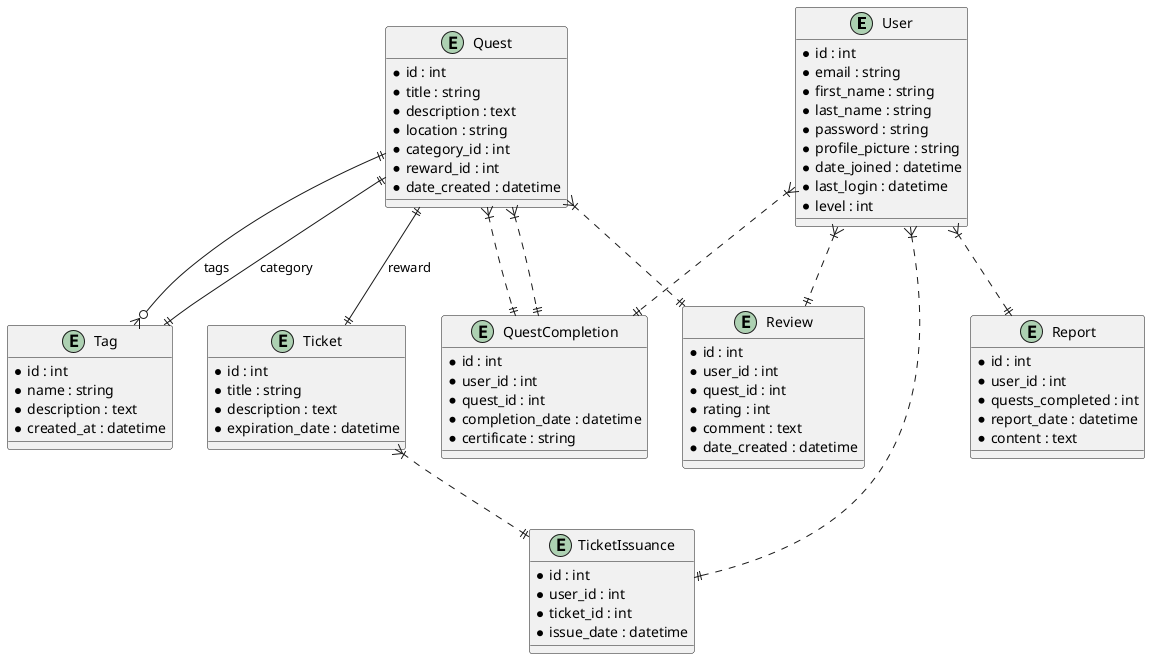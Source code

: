 @startuml

entity User {
  * id : int
  * email : string
  * first_name : string
  * last_name : string
  * password : string
  * profile_picture : string
  * date_joined : datetime
  * last_login : datetime
  * level : int
}

entity Quest {
  * id : int
  * title : string
  * description : text
  * location : string
  * category_id : int
  * reward_id : int
  * date_created : datetime
}

entity QuestCompletion {
  * id : int
  * user_id : int
  * quest_id : int
  * completion_date : datetime
  * certificate : string
}

entity Ticket {
  * id : int
  * title : string
  * description : text
  * expiration_date : datetime
}

entity TicketIssuance {
  * id : int
  * user_id : int
  * ticket_id : int
  * issue_date : datetime
}

entity Report {
  * id : int
  * user_id : int
  * quests_completed : int
  * report_date : datetime
  * content : text
}

entity Tag {
  * id : int
  * name : string
  * description : text
  * created_at : datetime
}

entity Review {
  * id : int
  * user_id : int
  * quest_id : int
  * rating : int
  * comment : text
  * date_created : datetime
}

User }|..|| QuestCompletion
Quest }|..|| QuestCompletion
User }|..|| TicketIssuance
Ticket }|..|| TicketIssuance
User }|..|| Report
User }|..|| Review
Quest }|..|| Review
Quest }|..|| QuestCompletion
Quest ||--o{ Tag : tags
Quest ||--|| Ticket : reward
Quest ||--|| Tag : category

@enduml
